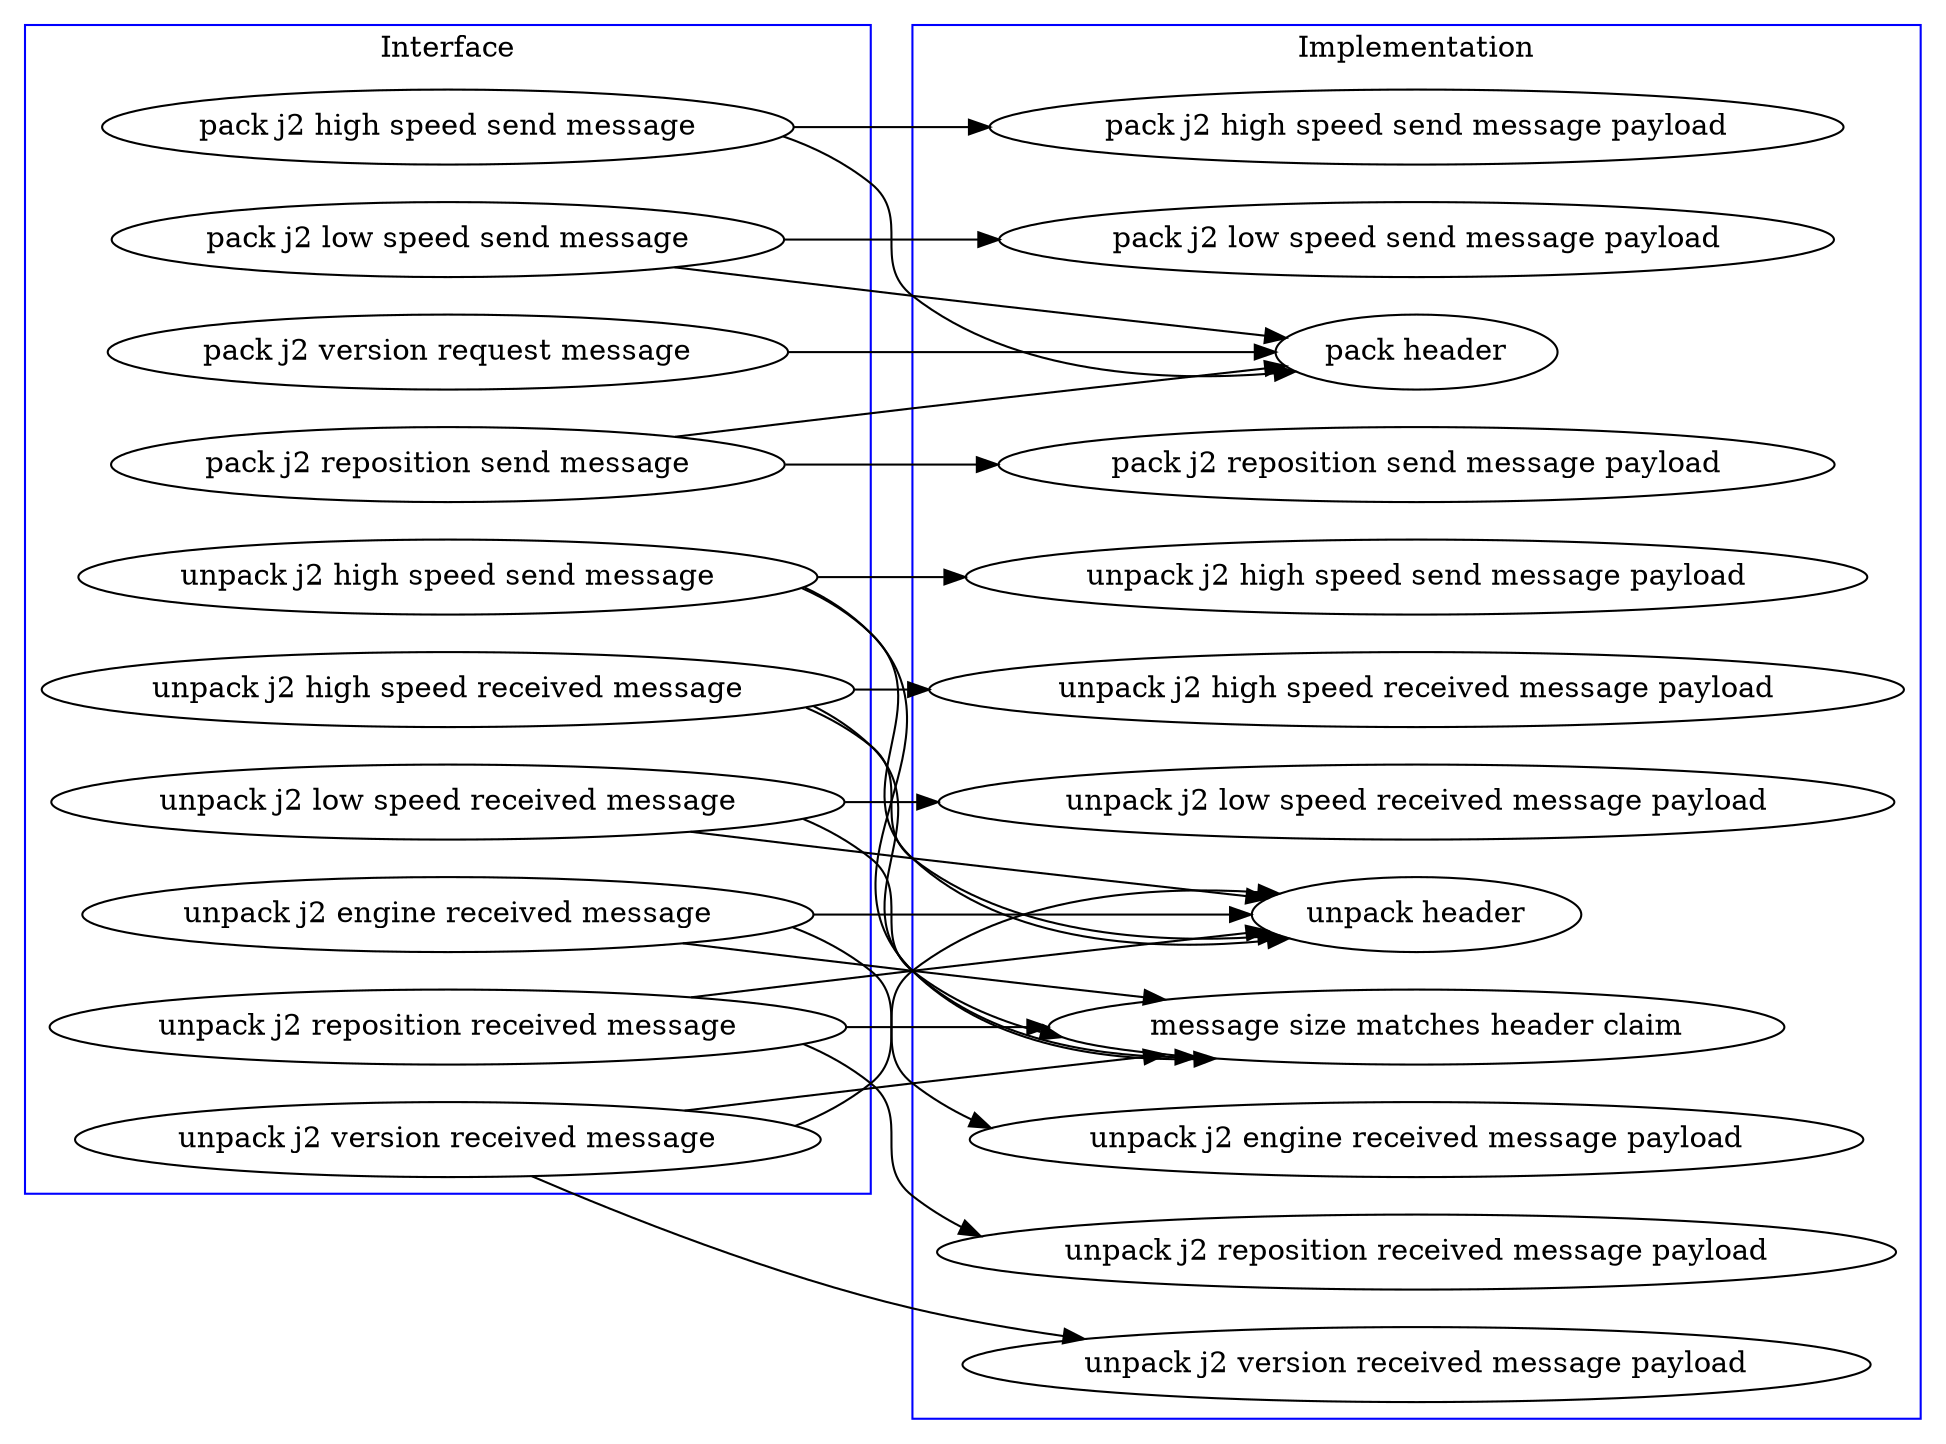digraph j2_network_packing {
rankdir=LR

subgraph cluster_interface {
label = "Interface";
color=blue;
rank=1
"pack j2 high speed send message";
"pack j2 low speed send message";
"pack j2 reposition send message";
"pack j2 version request message";
"unpack j2 high speed send message";
"unpack j2 high speed received message";
"unpack j2 low speed received message";
"unpack j2 engine received message";
"unpack j2 reposition received message";
"unpack j2 version received message";

}

subgraph cluster_interface {
label = "Interface";
color=blue;
rank=1
"pack j2 high speed send message";
"pack j2 low speed send message";
"pack j2 reposition send message";
"pack j2 version request message";
"unpack j2 high speed send message";
"unpack j2 high speed received message";
"unpack j2 low speed received message";
"unpack j2 engine received message";
"unpack j2 reposition received message";
"unpack j2 version received message";

}

subgraph cluster_implementation {
label = "Implementation";
color=blue;
rank=2
"message size matches header claim";
"pack j2 high speed send message payload";
"pack j2 low speed send message payload";
"pack j2 reposition send message payload";
"unpack j2 high speed send message payload";
"unpack j2 high speed received message payload";
"unpack j2 low speed received message payload";
"unpack j2 engine received message payload";
"unpack j2 reposition received message payload";
"unpack j2 version received message payload";
"pack header";
"unpack header";

}

"pack j2 high speed send message" -> "pack j2 high speed send message payload";
"pack j2 high speed send message" -> "pack header";
"pack j2 low speed send message" -> "pack j2 low speed send message payload";
"pack j2 low speed send message" -> "pack header";
"pack j2 reposition send message" -> "pack j2 reposition send message payload";
"pack j2 reposition send message" -> "pack header";
"pack j2 version request message" -> "pack header";
"unpack j2 high speed send message" -> "unpack header";
"unpack j2 high speed send message" -> "message size matches header claim";
"unpack j2 high speed send message" -> "unpack j2 high speed send message payload";
"unpack j2 high speed received message" -> "unpack header";
"unpack j2 high speed received message" -> "message size matches header claim";
"unpack j2 high speed received message" -> "unpack j2 high speed received message payload";
"unpack j2 low speed received message" -> "unpack header";
"unpack j2 low speed received message" -> "message size matches header claim";
"unpack j2 low speed received message" -> "unpack j2 low speed received message payload";
"unpack j2 engine received message" -> "unpack header";
"unpack j2 engine received message" -> "message size matches header claim";
"unpack j2 engine received message" -> "unpack j2 engine received message payload";
"unpack j2 reposition received message" -> "unpack header";
"unpack j2 reposition received message" -> "message size matches header claim";
"unpack j2 reposition received message" -> "unpack j2 reposition received message payload";
"unpack j2 version received message" -> "unpack header";
"unpack j2 version received message" -> "message size matches header claim";
"unpack j2 version received message" -> "unpack j2 version received message payload";

}

